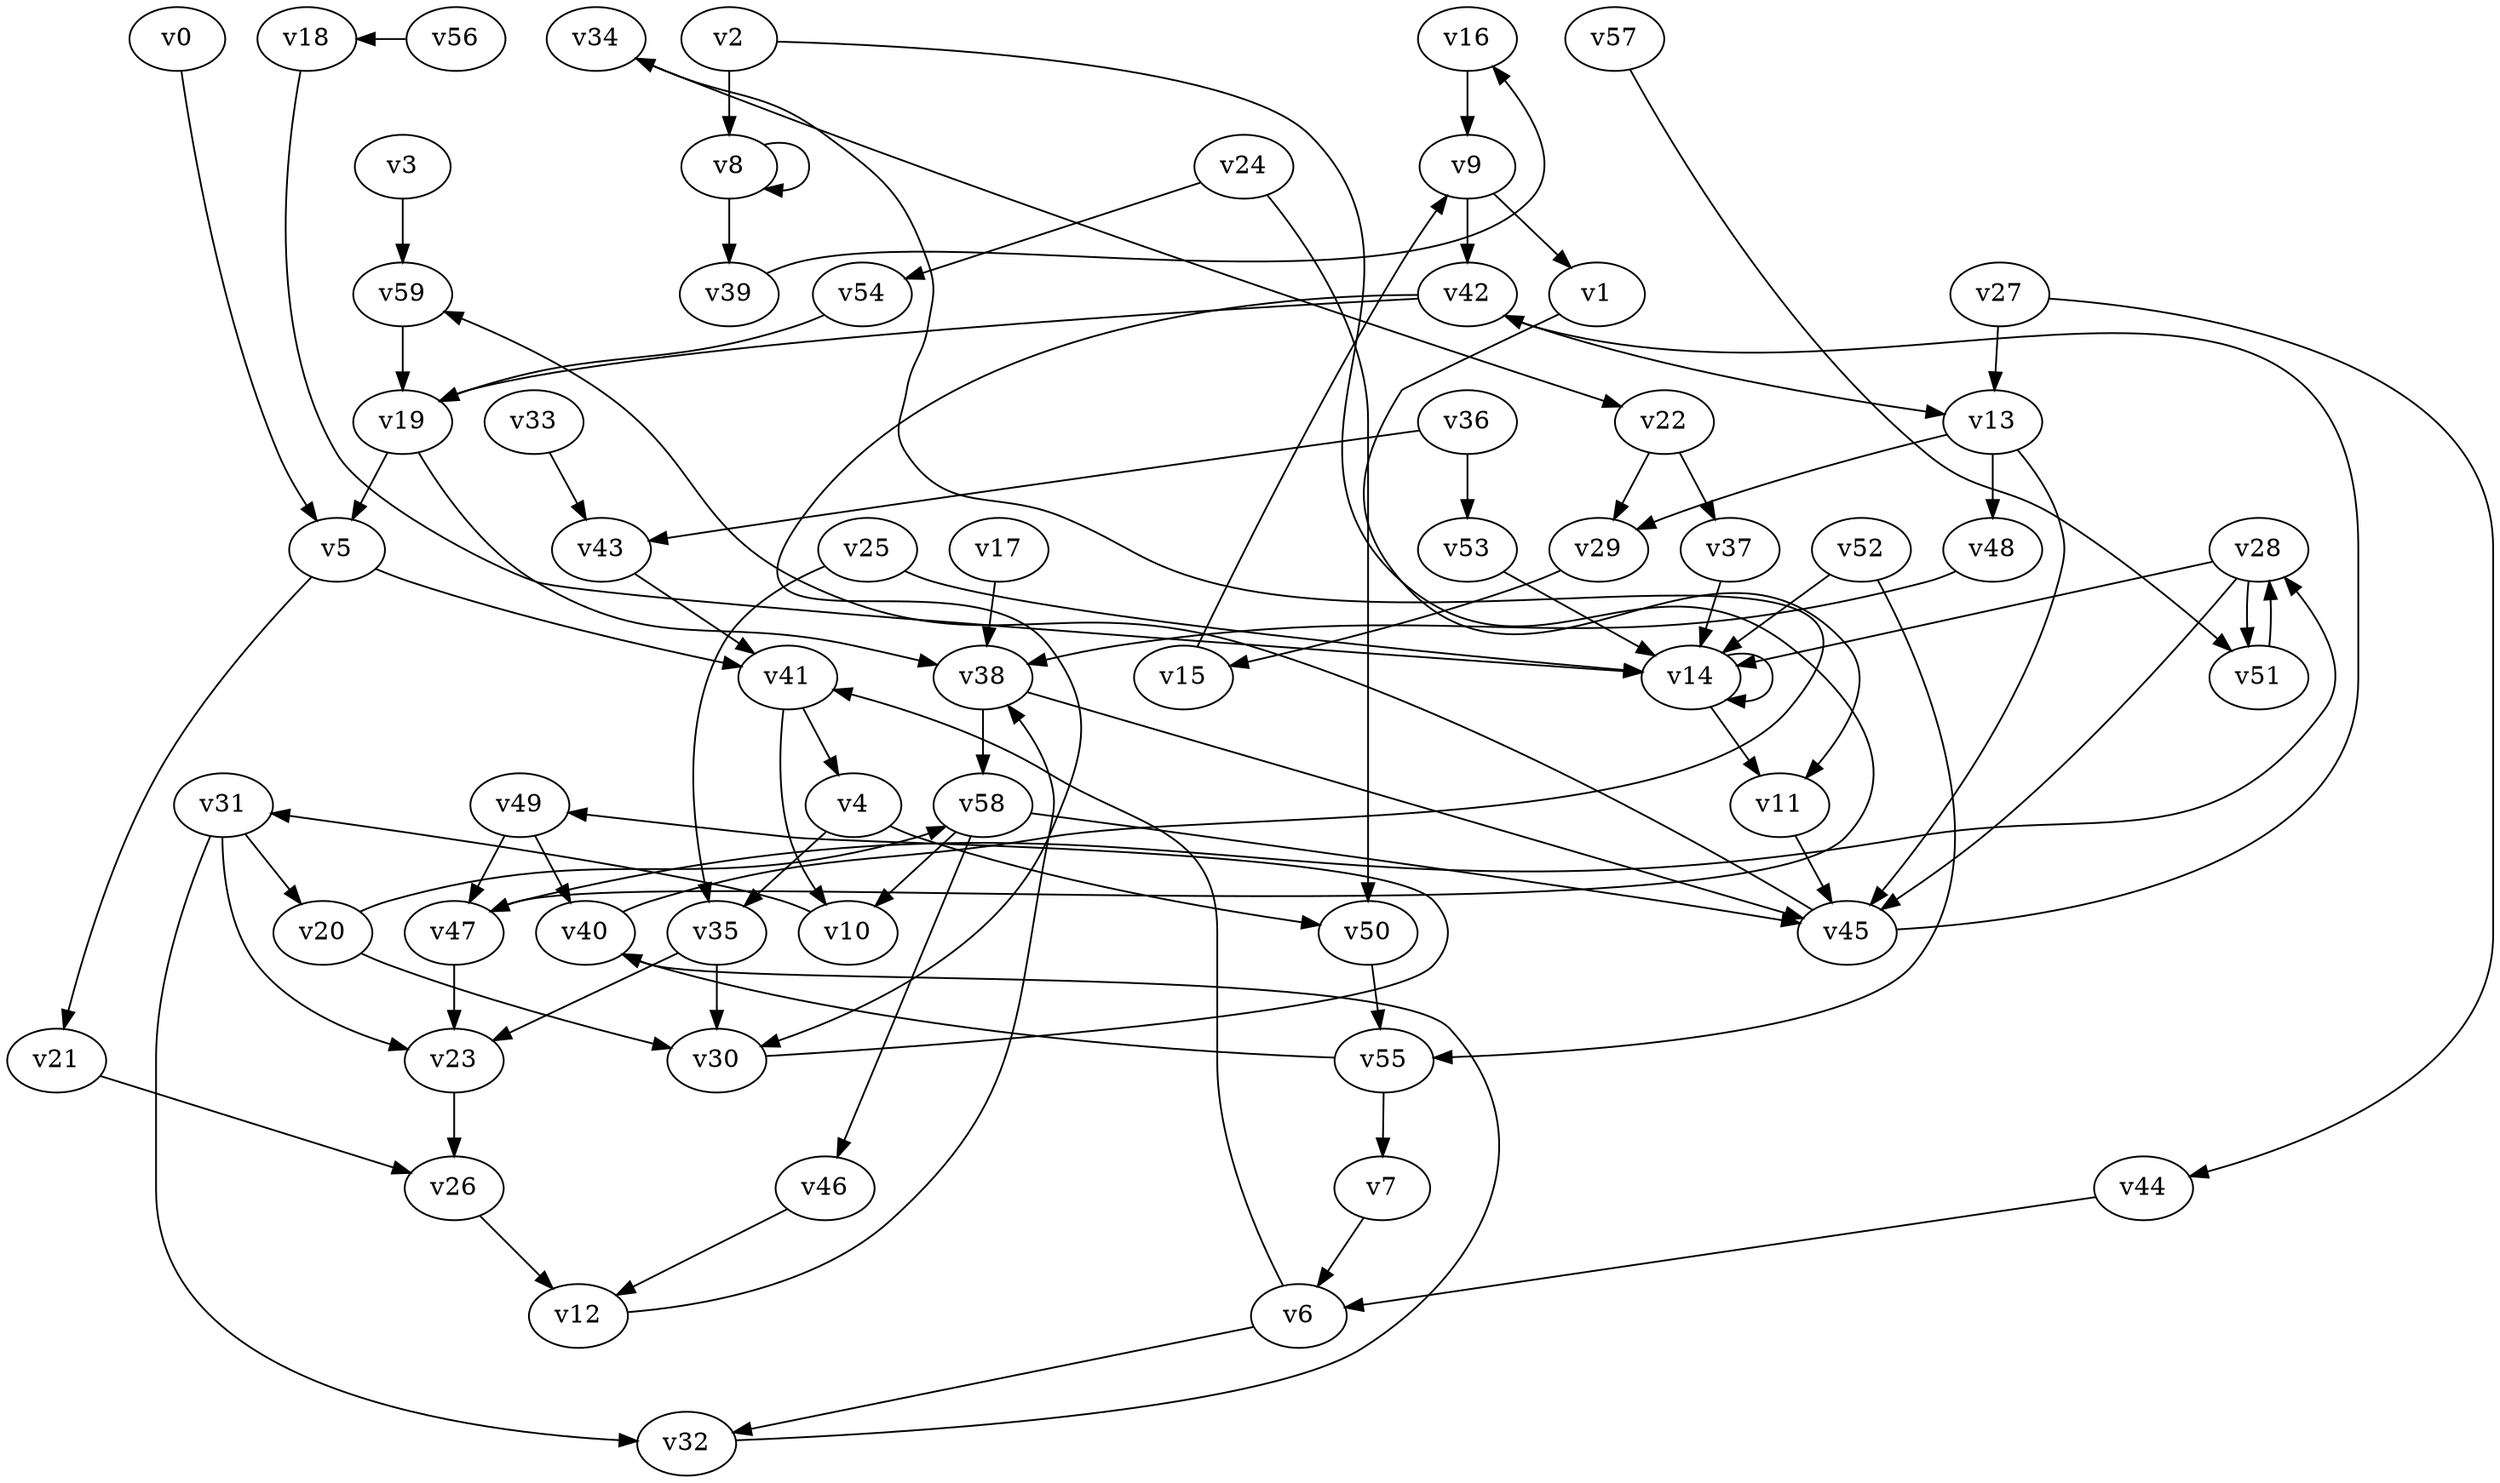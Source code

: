 // Benchmark game 81 - 60 vertices
// time_bound: 5
// targets: v59
digraph G {
    v0 [name="v0", player=1];
    v1 [name="v1", player=0];
    v2 [name="v2", player=0];
    v3 [name="v3", player=0];
    v4 [name="v4", player=1];
    v5 [name="v5", player=0];
    v6 [name="v6", player=0];
    v7 [name="v7", player=1];
    v8 [name="v8", player=0];
    v9 [name="v9", player=1];
    v10 [name="v10", player=0];
    v11 [name="v11", player=0];
    v12 [name="v12", player=0];
    v13 [name="v13", player=0];
    v14 [name="v14", player=1];
    v15 [name="v15", player=0];
    v16 [name="v16", player=0];
    v17 [name="v17", player=1];
    v18 [name="v18", player=1];
    v19 [name="v19", player=1];
    v20 [name="v20", player=1];
    v21 [name="v21", player=0];
    v22 [name="v22", player=1];
    v23 [name="v23", player=1];
    v24 [name="v24", player=1];
    v25 [name="v25", player=1];
    v26 [name="v26", player=1];
    v27 [name="v27", player=0];
    v28 [name="v28", player=1];
    v29 [name="v29", player=1];
    v30 [name="v30", player=1];
    v31 [name="v31", player=1];
    v32 [name="v32", player=1];
    v33 [name="v33", player=0];
    v34 [name="v34", player=0];
    v35 [name="v35", player=0];
    v36 [name="v36", player=1];
    v37 [name="v37", player=0];
    v38 [name="v38", player=1];
    v39 [name="v39", player=0];
    v40 [name="v40", player=1];
    v41 [name="v41", player=0];
    v42 [name="v42", player=1];
    v43 [name="v43", player=1];
    v44 [name="v44", player=0];
    v45 [name="v45", player=1];
    v46 [name="v46", player=1];
    v47 [name="v47", player=1];
    v48 [name="v48", player=0];
    v49 [name="v49", player=1];
    v50 [name="v50", player=0];
    v51 [name="v51", player=1];
    v52 [name="v52", player=1];
    v53 [name="v53", player=1];
    v54 [name="v54", player=0];
    v55 [name="v55", player=0];
    v56 [name="v56", player=0];
    v57 [name="v57", player=0];
    v58 [name="v58", player=1];
    v59 [name="v59", player=1, target=1];

    v0 -> v5 [constraint="t mod 5 == 0"];
    v1 -> v11 [constraint="t mod 2 == 1"];
    v2 -> v47 [constraint="t mod 2 == 0"];
    v3 -> v59;
    v4 -> v50;
    v5 -> v41;
    v6 -> v41;
    v7 -> v6;
    v8 -> v8;
    v9 -> v1;
    v10 -> v31 [constraint="t < 11"];
    v11 -> v45;
    v12 -> v38 [constraint="t >= 1"];
    v13 -> v29;
    v14 -> v14;
    v15 -> v9;
    v16 -> v9;
    v17 -> v38;
    v18 -> v14 [constraint="t mod 5 == 2"];
    v19 -> v38;
    v20 -> v58 [constraint="t mod 4 == 0"];
    v21 -> v26;
    v22 -> v29;
    v23 -> v26;
    v24 -> v50;
    v25 -> v14;
    v26 -> v12;
    v27 -> v44;
    v28 -> v51;
    v29 -> v15;
    v30 -> v49 [constraint="t mod 3 == 0"];
    v31 -> v20;
    v32 -> v40 [constraint="t < 12"];
    v33 -> v43;
    v34 -> v22 [constraint="t >= 5"];
    v35 -> v30;
    v36 -> v43;
    v37 -> v14;
    v38 -> v45;
    v39 -> v16 [constraint="t < 13"];
    v40 -> v34 [constraint="t >= 3"];
    v41 -> v4;
    v42 -> v30;
    v43 -> v41;
    v44 -> v6;
    v45 -> v59 [constraint="t mod 4 == 0"];
    v46 -> v12;
    v47 -> v28 [constraint="t mod 5 == 4"];
    v48 -> v38 [constraint="t >= 5"];
    v49 -> v40;
    v50 -> v55;
    v51 -> v28;
    v52 -> v55;
    v53 -> v14;
    v54 -> v19;
    v55 -> v40 [constraint="t < 13"];
    v56 -> v18 [constraint="t < 14"];
    v57 -> v51 [constraint="t >= 4"];
    v58 -> v46;
    v59 -> v19;
    v27 -> v13;
    v8 -> v39;
    v20 -> v30;
    v13 -> v48;
    v31 -> v32;
    v42 -> v13;
    v55 -> v7;
    v22 -> v37;
    v31 -> v23;
    v28 -> v45;
    v58 -> v10;
    v38 -> v58;
    v45 -> v42;
    v9 -> v42;
    v28 -> v14;
    v6 -> v32;
    v25 -> v35;
    v49 -> v47;
    v13 -> v45;
    v2 -> v8;
    v36 -> v53;
    v5 -> v21;
    v35 -> v23;
    v58 -> v45;
    v42 -> v19;
    v41 -> v10;
    v52 -> v14;
    v14 -> v11;
    v19 -> v5;
    v24 -> v54;
    v47 -> v23;
    v4 -> v35;
}
